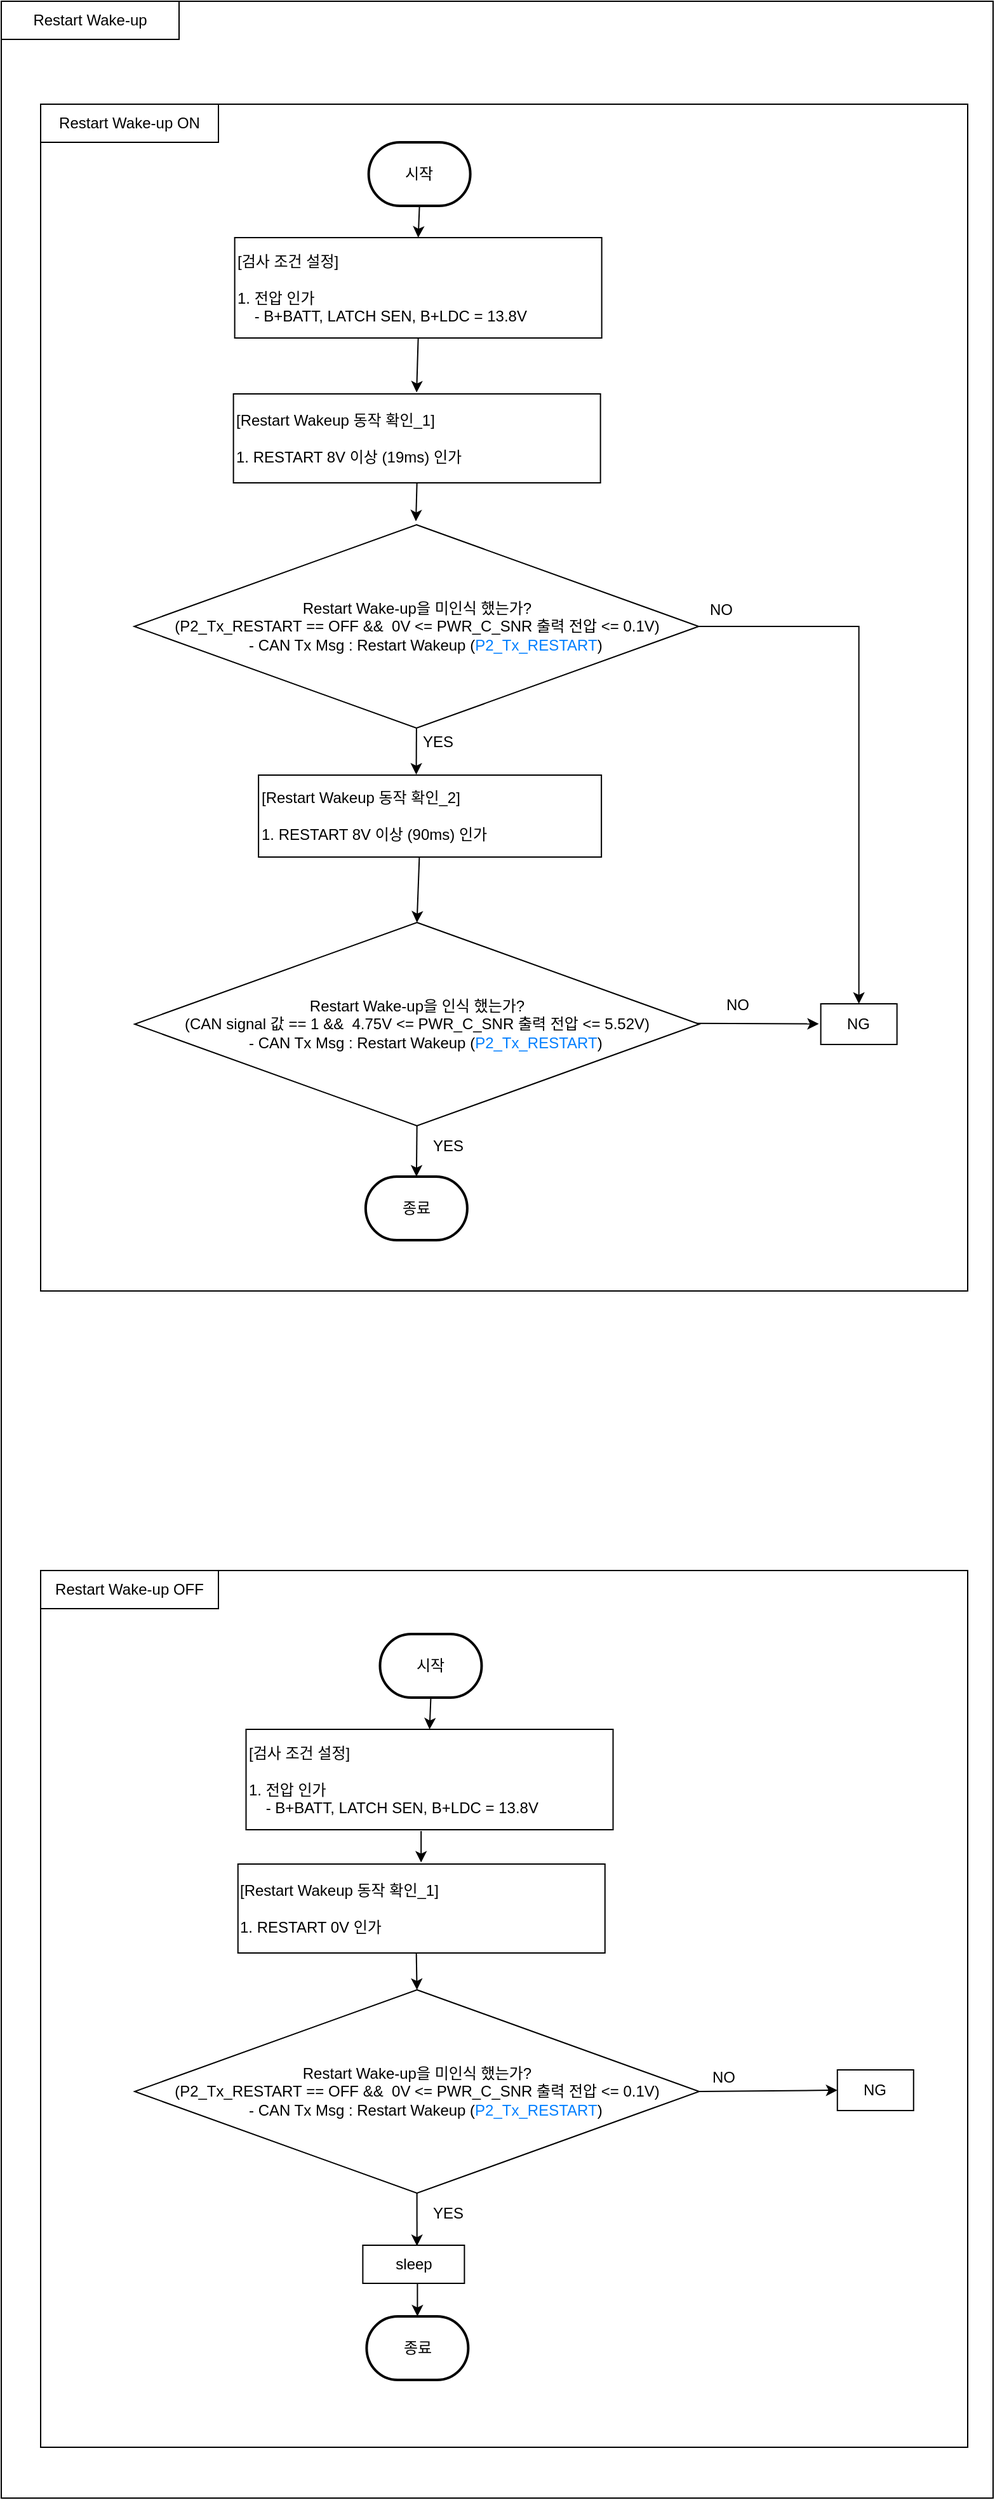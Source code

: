 <mxfile version="22.1.21" type="github">
  <diagram name="페이지-1" id="1IKooUKZ0aYFM0yAQ47z">
    <mxGraphModel dx="1497" dy="926" grid="1" gridSize="10" guides="1" tooltips="1" connect="1" arrows="1" fold="1" page="1" pageScale="1" pageWidth="827" pageHeight="1169" math="0" shadow="0">
      <root>
        <mxCell id="0" />
        <mxCell id="1" parent="0" />
        <mxCell id="uIygqu2bVKNI83eiNfOF-4" value="" style="rounded=0;whiteSpace=wrap;html=1;" vertex="1" parent="1">
          <mxGeometry x="27" y="15" width="781" height="1965" as="geometry" />
        </mxCell>
        <mxCell id="uIygqu2bVKNI83eiNfOF-5" value="Restart Wake-up" style="rounded=0;whiteSpace=wrap;html=1;" vertex="1" parent="1">
          <mxGeometry x="27" y="15" width="140" height="30" as="geometry" />
        </mxCell>
        <mxCell id="aunHTb1YWMdkFglgx5La-1" value="" style="rounded=0;whiteSpace=wrap;html=1;" parent="1" vertex="1">
          <mxGeometry x="58" y="96" width="730" height="934" as="geometry" />
        </mxCell>
        <mxCell id="aunHTb1YWMdkFglgx5La-12" value="Restart Wake-up ON" style="rounded=0;whiteSpace=wrap;html=1;" parent="1" vertex="1">
          <mxGeometry x="58" y="96" width="140" height="30" as="geometry" />
        </mxCell>
        <mxCell id="aunHTb1YWMdkFglgx5La-2" value="시작" style="strokeWidth=2;html=1;shape=mxgraph.flowchart.terminator;whiteSpace=wrap;" parent="1" vertex="1">
          <mxGeometry x="316.32" y="126" width="80" height="50" as="geometry" />
        </mxCell>
        <mxCell id="aunHTb1YWMdkFglgx5La-4" value="[검사 조건 설정]&lt;br&gt;&lt;br&gt;1. 전압 인가&lt;br&gt;&amp;nbsp; &amp;nbsp; - B+BATT, LATCH SEN, B+LDC = 13.8V" style="rounded=0;whiteSpace=wrap;html=1;align=left;" parent="1" vertex="1">
          <mxGeometry x="210.82" y="201" width="289" height="79" as="geometry" />
        </mxCell>
        <mxCell id="aunHTb1YWMdkFglgx5La-5" value="Restart Wake-up을 미인식 했는가?&lt;br&gt;(P2_Tx_RESTART&amp;nbsp;== OFF &amp;amp;&amp;amp;&amp;nbsp;&amp;nbsp;0V &amp;lt;= PWR_C_SNR 출력 전압 &amp;lt;= 0.1V)&lt;br&gt;&amp;nbsp; &amp;nbsp; - CAN Tx Msg : Restart Wakeup &lt;span style=&quot;text-align: left;&quot;&gt;(&lt;/span&gt;&lt;font style=&quot;border-color: var(--border-color); text-align: left;&quot; color=&quot;#007fff&quot;&gt;P2_Tx_RESTART&lt;/font&gt;&lt;span style=&quot;text-align: left;&quot;&gt;)&lt;/span&gt;" style="rhombus;whiteSpace=wrap;html=1;" parent="1" vertex="1">
          <mxGeometry x="131.69" y="427" width="444.5" height="160" as="geometry" />
        </mxCell>
        <mxCell id="aunHTb1YWMdkFglgx5La-7" value="" style="endArrow=classic;html=1;rounded=0;exitX=0.5;exitY=1;exitDx=0;exitDy=0;exitPerimeter=0;entryX=0.5;entryY=0;entryDx=0;entryDy=0;" parent="1" source="aunHTb1YWMdkFglgx5La-2" target="aunHTb1YWMdkFglgx5La-4" edge="1">
          <mxGeometry width="50" height="50" relative="1" as="geometry">
            <mxPoint x="82.32" y="226" as="sourcePoint" />
            <mxPoint x="132.32" y="176" as="targetPoint" />
          </mxGeometry>
        </mxCell>
        <mxCell id="aunHTb1YWMdkFglgx5La-8" value="" style="endArrow=classic;html=1;rounded=0;exitX=0.5;exitY=1;exitDx=0;exitDy=0;entryX=0.5;entryY=0;entryDx=0;entryDy=0;entryPerimeter=0;" parent="1" target="uIygqu2bVKNI83eiNfOF-8" edge="1" source="uIygqu2bVKNI83eiNfOF-3">
          <mxGeometry width="50" height="50" relative="1" as="geometry">
            <mxPoint x="350" y="809" as="sourcePoint" />
            <mxPoint x="350" y="886" as="targetPoint" />
          </mxGeometry>
        </mxCell>
        <mxCell id="aunHTb1YWMdkFglgx5La-27" value="YES" style="text;html=1;strokeColor=none;fillColor=none;align=center;verticalAlign=middle;whiteSpace=wrap;rounded=0;" parent="1" vertex="1">
          <mxGeometry x="349.32" y="901" width="60" height="30" as="geometry" />
        </mxCell>
        <mxCell id="aunHTb1YWMdkFglgx5La-29" value="YES" style="text;html=1;strokeColor=none;fillColor=none;align=center;verticalAlign=middle;whiteSpace=wrap;rounded=0;" parent="1" vertex="1">
          <mxGeometry x="340.94" y="583" width="60" height="30" as="geometry" />
        </mxCell>
        <mxCell id="aunHTb1YWMdkFglgx5La-34" value="NO" style="text;html=1;strokeColor=none;fillColor=none;align=center;verticalAlign=middle;whiteSpace=wrap;rounded=0;" parent="1" vertex="1">
          <mxGeometry x="576.57" y="790" width="60" height="30" as="geometry" />
        </mxCell>
        <mxCell id="aunHTb1YWMdkFglgx5La-35" value="" style="endArrow=classic;html=1;rounded=0;exitX=0.469;exitY=1.005;exitDx=0;exitDy=0;exitPerimeter=0;entryX=0.5;entryY=0;entryDx=0;entryDy=0;" parent="1" source="uIygqu2bVKNI83eiNfOF-1" target="uIygqu2bVKNI83eiNfOF-3" edge="1">
          <mxGeometry width="50" height="50" relative="1" as="geometry">
            <mxPoint x="353.484" y="717.575" as="sourcePoint" />
            <mxPoint x="353.32" y="738" as="targetPoint" />
          </mxGeometry>
        </mxCell>
        <mxCell id="aunHTb1YWMdkFglgx5La-36" value="NG" style="rounded=0;whiteSpace=wrap;html=1;align=center;" parent="1" vertex="1">
          <mxGeometry x="672.32" y="804" width="60" height="32" as="geometry" />
        </mxCell>
        <mxCell id="aunHTb1YWMdkFglgx5La-37" value="NO" style="text;html=1;strokeColor=none;fillColor=none;align=center;verticalAlign=middle;whiteSpace=wrap;rounded=0;" parent="1" vertex="1">
          <mxGeometry x="563.94" y="479" width="60" height="30" as="geometry" />
        </mxCell>
        <mxCell id="aunHTb1YWMdkFglgx5La-38" value="" style="endArrow=classic;html=1;rounded=0;exitX=1;exitY=0.5;exitDx=0;exitDy=0;entryX=0.5;entryY=0;entryDx=0;entryDy=0;" parent="1" source="aunHTb1YWMdkFglgx5La-5" target="aunHTb1YWMdkFglgx5La-36" edge="1">
          <mxGeometry width="50" height="50" relative="1" as="geometry">
            <mxPoint x="590.32" y="510" as="sourcePoint" />
            <mxPoint x="640.32" y="460" as="targetPoint" />
            <Array as="points">
              <mxPoint x="702.32" y="507" />
            </Array>
          </mxGeometry>
        </mxCell>
        <mxCell id="aunHTb1YWMdkFglgx5La-44" value="" style="endArrow=classic;html=1;rounded=0;exitX=0.5;exitY=1;exitDx=0;exitDy=0;entryX=0.499;entryY=-0.017;entryDx=0;entryDy=0;entryPerimeter=0;" parent="1" source="uIygqu2bVKNI83eiNfOF-6" target="aunHTb1YWMdkFglgx5La-5" edge="1">
          <mxGeometry width="50" height="50" relative="1" as="geometry">
            <mxPoint x="543.32" y="276" as="sourcePoint" />
            <mxPoint x="354.926" y="343.17" as="targetPoint" />
          </mxGeometry>
        </mxCell>
        <mxCell id="aunHTb1YWMdkFglgx5La-48" value="" style="endArrow=classic;html=1;rounded=0;exitX=0.5;exitY=1;exitDx=0;exitDy=0;entryX=0.46;entryY=-0.006;entryDx=0;entryDy=0;entryPerimeter=0;" parent="1" source="aunHTb1YWMdkFglgx5La-5" target="uIygqu2bVKNI83eiNfOF-1" edge="1">
          <mxGeometry width="50" height="50" relative="1" as="geometry">
            <mxPoint x="512.32" y="615" as="sourcePoint" />
            <mxPoint x="354.31" y="645.388" as="targetPoint" />
          </mxGeometry>
        </mxCell>
        <mxCell id="3M9bPRSgMb0RaMjHQsM1-2" value="" style="endArrow=classic;html=1;rounded=0;exitX=0.99;exitY=0.496;exitDx=0;exitDy=0;entryX=-0.026;entryY=0.492;entryDx=0;entryDy=0;entryPerimeter=0;exitPerimeter=0;" parent="1" source="uIygqu2bVKNI83eiNfOF-3" target="aunHTb1YWMdkFglgx5La-36" edge="1">
          <mxGeometry width="50" height="50" relative="1" as="geometry">
            <mxPoint x="475.32" y="780.5" as="sourcePoint" />
            <mxPoint x="554.32" y="728" as="targetPoint" />
          </mxGeometry>
        </mxCell>
        <mxCell id="uIygqu2bVKNI83eiNfOF-1" value="[Restart Wakeup 동작 확인_2]&lt;br&gt;&lt;br&gt;1.&amp;nbsp;RESTART 8V 이상 (&lt;span style=&quot;text-align: center;&quot;&gt;90ms) 인가&amp;nbsp;&lt;/span&gt;" style="rounded=0;whiteSpace=wrap;html=1;align=left;" vertex="1" parent="1">
          <mxGeometry x="229.57" y="624" width="270" height="64.5" as="geometry" />
        </mxCell>
        <mxCell id="uIygqu2bVKNI83eiNfOF-3" value="Restart Wake-up을 인식 했는가?&lt;br&gt;(CAN signal 값 == 1 &amp;amp;&amp;amp;&amp;nbsp;&amp;nbsp;4.75V &amp;lt;= PWR_C_SNR 출력 전압 &amp;lt;= 5.52V)&lt;br&gt;&amp;nbsp; &amp;nbsp; - CAN Tx Msg : Restart Wakeup &lt;span style=&quot;text-align: left;&quot;&gt;(&lt;/span&gt;&lt;font style=&quot;border-color: var(--border-color); text-align: left;&quot; color=&quot;#007fff&quot;&gt;P2_Tx_RESTART&lt;/font&gt;&lt;span style=&quot;text-align: left;&quot;&gt;)&lt;/span&gt;" style="rhombus;whiteSpace=wrap;html=1;" vertex="1" parent="1">
          <mxGeometry x="132.07" y="740" width="444.5" height="160" as="geometry" />
        </mxCell>
        <mxCell id="uIygqu2bVKNI83eiNfOF-7" value="" style="endArrow=classic;html=1;rounded=0;exitX=0.5;exitY=1;exitDx=0;exitDy=0;entryX=0.499;entryY=-0.017;entryDx=0;entryDy=0;entryPerimeter=0;" edge="1" parent="1" source="aunHTb1YWMdkFglgx5La-4" target="uIygqu2bVKNI83eiNfOF-6">
          <mxGeometry width="50" height="50" relative="1" as="geometry">
            <mxPoint x="355.32" y="301" as="sourcePoint" />
            <mxPoint x="353.32" y="401" as="targetPoint" />
          </mxGeometry>
        </mxCell>
        <mxCell id="uIygqu2bVKNI83eiNfOF-6" value="[Restart Wakeup 동작 확인_1]&lt;br&gt;&lt;br&gt;1. RESTART 8V 이상 (19ms) 인가&amp;nbsp;" style="rounded=0;whiteSpace=wrap;html=1;align=left;" vertex="1" parent="1">
          <mxGeometry x="209.82" y="324" width="289" height="70" as="geometry" />
        </mxCell>
        <mxCell id="uIygqu2bVKNI83eiNfOF-8" value="종료" style="strokeWidth=2;html=1;shape=mxgraph.flowchart.terminator;whiteSpace=wrap;" vertex="1" parent="1">
          <mxGeometry x="313.94" y="940" width="80" height="50" as="geometry" />
        </mxCell>
        <mxCell id="uIygqu2bVKNI83eiNfOF-9" value="" style="rounded=0;whiteSpace=wrap;html=1;" vertex="1" parent="1">
          <mxGeometry x="58" y="1250" width="730" height="690" as="geometry" />
        </mxCell>
        <mxCell id="uIygqu2bVKNI83eiNfOF-10" value="Restart Wake-up OFF" style="rounded=0;whiteSpace=wrap;html=1;" vertex="1" parent="1">
          <mxGeometry x="58" y="1250" width="140" height="30" as="geometry" />
        </mxCell>
        <mxCell id="aunHTb1YWMdkFglgx5La-51" value="종료" style="strokeWidth=2;html=1;shape=mxgraph.flowchart.terminator;whiteSpace=wrap;" parent="1" vertex="1">
          <mxGeometry x="314.7" y="1837" width="80" height="50" as="geometry" />
        </mxCell>
        <mxCell id="aunHTb1YWMdkFglgx5La-54" value="" style="endArrow=classic;html=1;rounded=0;exitX=0.5;exitY=1;exitDx=0;exitDy=0;entryX=0.5;entryY=0;entryDx=0;entryDy=0;entryPerimeter=0;" parent="1" target="aunHTb1YWMdkFglgx5La-51" edge="1">
          <mxGeometry width="50" height="50" relative="1" as="geometry">
            <mxPoint x="354.7" y="1811" as="sourcePoint" />
            <mxPoint x="140.7" y="1761" as="targetPoint" />
          </mxGeometry>
        </mxCell>
        <mxCell id="aunHTb1YWMdkFglgx5La-56" value="" style="endArrow=classic;html=1;rounded=0;exitX=1;exitY=0.5;exitDx=0;exitDy=0;entryX=0;entryY=0.5;entryDx=0;entryDy=0;" parent="1" source="uIygqu2bVKNI83eiNfOF-19" target="uIygqu2bVKNI83eiNfOF-20" edge="1">
          <mxGeometry width="50" height="50" relative="1" as="geometry">
            <mxPoint x="457.32" y="1750.5" as="sourcePoint" />
            <mxPoint x="584.54" y="1669" as="targetPoint" />
          </mxGeometry>
        </mxCell>
        <mxCell id="aunHTb1YWMdkFglgx5La-57" value="sleep" style="rounded=0;whiteSpace=wrap;html=1;align=center;" parent="1" vertex="1">
          <mxGeometry x="311.7" y="1781" width="80" height="30" as="geometry" />
        </mxCell>
        <mxCell id="aunHTb1YWMdkFglgx5La-58" value="" style="endArrow=classic;html=1;rounded=0;exitX=0.5;exitY=1;exitDx=0;exitDy=0;entryX=0.533;entryY=0.022;entryDx=0;entryDy=0;entryPerimeter=0;" parent="1" source="uIygqu2bVKNI83eiNfOF-19" target="aunHTb1YWMdkFglgx5La-57" edge="1">
          <mxGeometry width="50" height="50" relative="1" as="geometry">
            <mxPoint x="354.7" y="1754" as="sourcePoint" />
            <mxPoint x="201.7" y="1733" as="targetPoint" />
          </mxGeometry>
        </mxCell>
        <mxCell id="aunHTb1YWMdkFglgx5La-59" value="YES" style="text;html=1;strokeColor=none;fillColor=none;align=center;verticalAlign=middle;whiteSpace=wrap;rounded=0;" parent="1" vertex="1">
          <mxGeometry x="349.38" y="1741" width="60" height="30" as="geometry" />
        </mxCell>
        <mxCell id="aunHTb1YWMdkFglgx5La-60" value="NO" style="text;html=1;strokeColor=none;fillColor=none;align=center;verticalAlign=middle;whiteSpace=wrap;rounded=0;" parent="1" vertex="1">
          <mxGeometry x="566.38" y="1634" width="60" height="30" as="geometry" />
        </mxCell>
        <mxCell id="uIygqu2bVKNI83eiNfOF-13" value="시작" style="strokeWidth=2;html=1;shape=mxgraph.flowchart.terminator;whiteSpace=wrap;" vertex="1" parent="1">
          <mxGeometry x="325.25" y="1300" width="80" height="50" as="geometry" />
        </mxCell>
        <mxCell id="uIygqu2bVKNI83eiNfOF-14" value="[검사 조건 설정]&lt;br&gt;&lt;br&gt;1. 전압 인가&lt;br&gt;&amp;nbsp; &amp;nbsp; - B+BATT, LATCH SEN, B+LDC = 13.8V" style="rounded=0;whiteSpace=wrap;html=1;align=left;" vertex="1" parent="1">
          <mxGeometry x="219.75" y="1375" width="289" height="79" as="geometry" />
        </mxCell>
        <mxCell id="uIygqu2bVKNI83eiNfOF-15" value="" style="endArrow=classic;html=1;rounded=0;exitX=0.5;exitY=1;exitDx=0;exitDy=0;exitPerimeter=0;entryX=0.5;entryY=0;entryDx=0;entryDy=0;" edge="1" parent="1" source="uIygqu2bVKNI83eiNfOF-13" target="uIygqu2bVKNI83eiNfOF-14">
          <mxGeometry width="50" height="50" relative="1" as="geometry">
            <mxPoint x="91.25" y="1400" as="sourcePoint" />
            <mxPoint x="141.25" y="1350" as="targetPoint" />
          </mxGeometry>
        </mxCell>
        <mxCell id="uIygqu2bVKNI83eiNfOF-16" value="" style="endArrow=classic;html=1;rounded=0;exitX=0.477;exitY=1.012;exitDx=0;exitDy=0;entryX=0.499;entryY=-0.017;entryDx=0;entryDy=0;entryPerimeter=0;exitPerimeter=0;" edge="1" parent="1" target="uIygqu2bVKNI83eiNfOF-17" source="uIygqu2bVKNI83eiNfOF-14">
          <mxGeometry width="50" height="50" relative="1" as="geometry">
            <mxPoint x="358.56" y="1454" as="sourcePoint" />
            <mxPoint x="356.88" y="1575" as="targetPoint" />
          </mxGeometry>
        </mxCell>
        <mxCell id="uIygqu2bVKNI83eiNfOF-17" value="[Restart Wakeup 동작 확인_1]&lt;br&gt;&lt;br&gt;1. RESTART 0V 인가" style="rounded=0;whiteSpace=wrap;html=1;align=left;" vertex="1" parent="1">
          <mxGeometry x="213.38" y="1481" width="289" height="70" as="geometry" />
        </mxCell>
        <mxCell id="uIygqu2bVKNI83eiNfOF-18" value="" style="endArrow=classic;html=1;rounded=0;exitX=0.486;exitY=1.007;exitDx=0;exitDy=0;entryX=0.5;entryY=0;entryDx=0;entryDy=0;exitPerimeter=0;" edge="1" parent="1" source="uIygqu2bVKNI83eiNfOF-17" target="uIygqu2bVKNI83eiNfOF-19">
          <mxGeometry width="50" height="50" relative="1" as="geometry">
            <mxPoint x="367.31" y="1465" as="sourcePoint" />
            <mxPoint x="353.54" y="1588.2" as="targetPoint" />
          </mxGeometry>
        </mxCell>
        <mxCell id="uIygqu2bVKNI83eiNfOF-19" value="Restart Wake-up을 미인식 했는가?&lt;br style=&quot;border-color: var(--border-color);&quot;&gt;(P2_Tx_RESTART&amp;nbsp;== OFF &amp;amp;&amp;amp;&amp;nbsp;&amp;nbsp;0V &amp;lt;= PWR_C_SNR 출력 전압 &amp;lt;= 0.1V)&lt;br style=&quot;border-color: var(--border-color);&quot;&gt;&amp;nbsp; &amp;nbsp; - CAN Tx Msg : Restart Wakeup&amp;nbsp;(&lt;font style=&quot;border-color: var(--border-color); text-align: left;&quot; color=&quot;#007fff&quot;&gt;P2_Tx_RESTART&lt;/font&gt;&lt;span style=&quot;border-color: var(--border-color); text-align: left;&quot;&gt;)&lt;/span&gt;" style="rhombus;whiteSpace=wrap;html=1;" vertex="1" parent="1">
          <mxGeometry x="132.07" y="1580" width="444.5" height="160" as="geometry" />
        </mxCell>
        <mxCell id="uIygqu2bVKNI83eiNfOF-20" value="NG" style="rounded=0;whiteSpace=wrap;html=1;align=center;" vertex="1" parent="1">
          <mxGeometry x="685.38" y="1643" width="60" height="32" as="geometry" />
        </mxCell>
      </root>
    </mxGraphModel>
  </diagram>
</mxfile>
